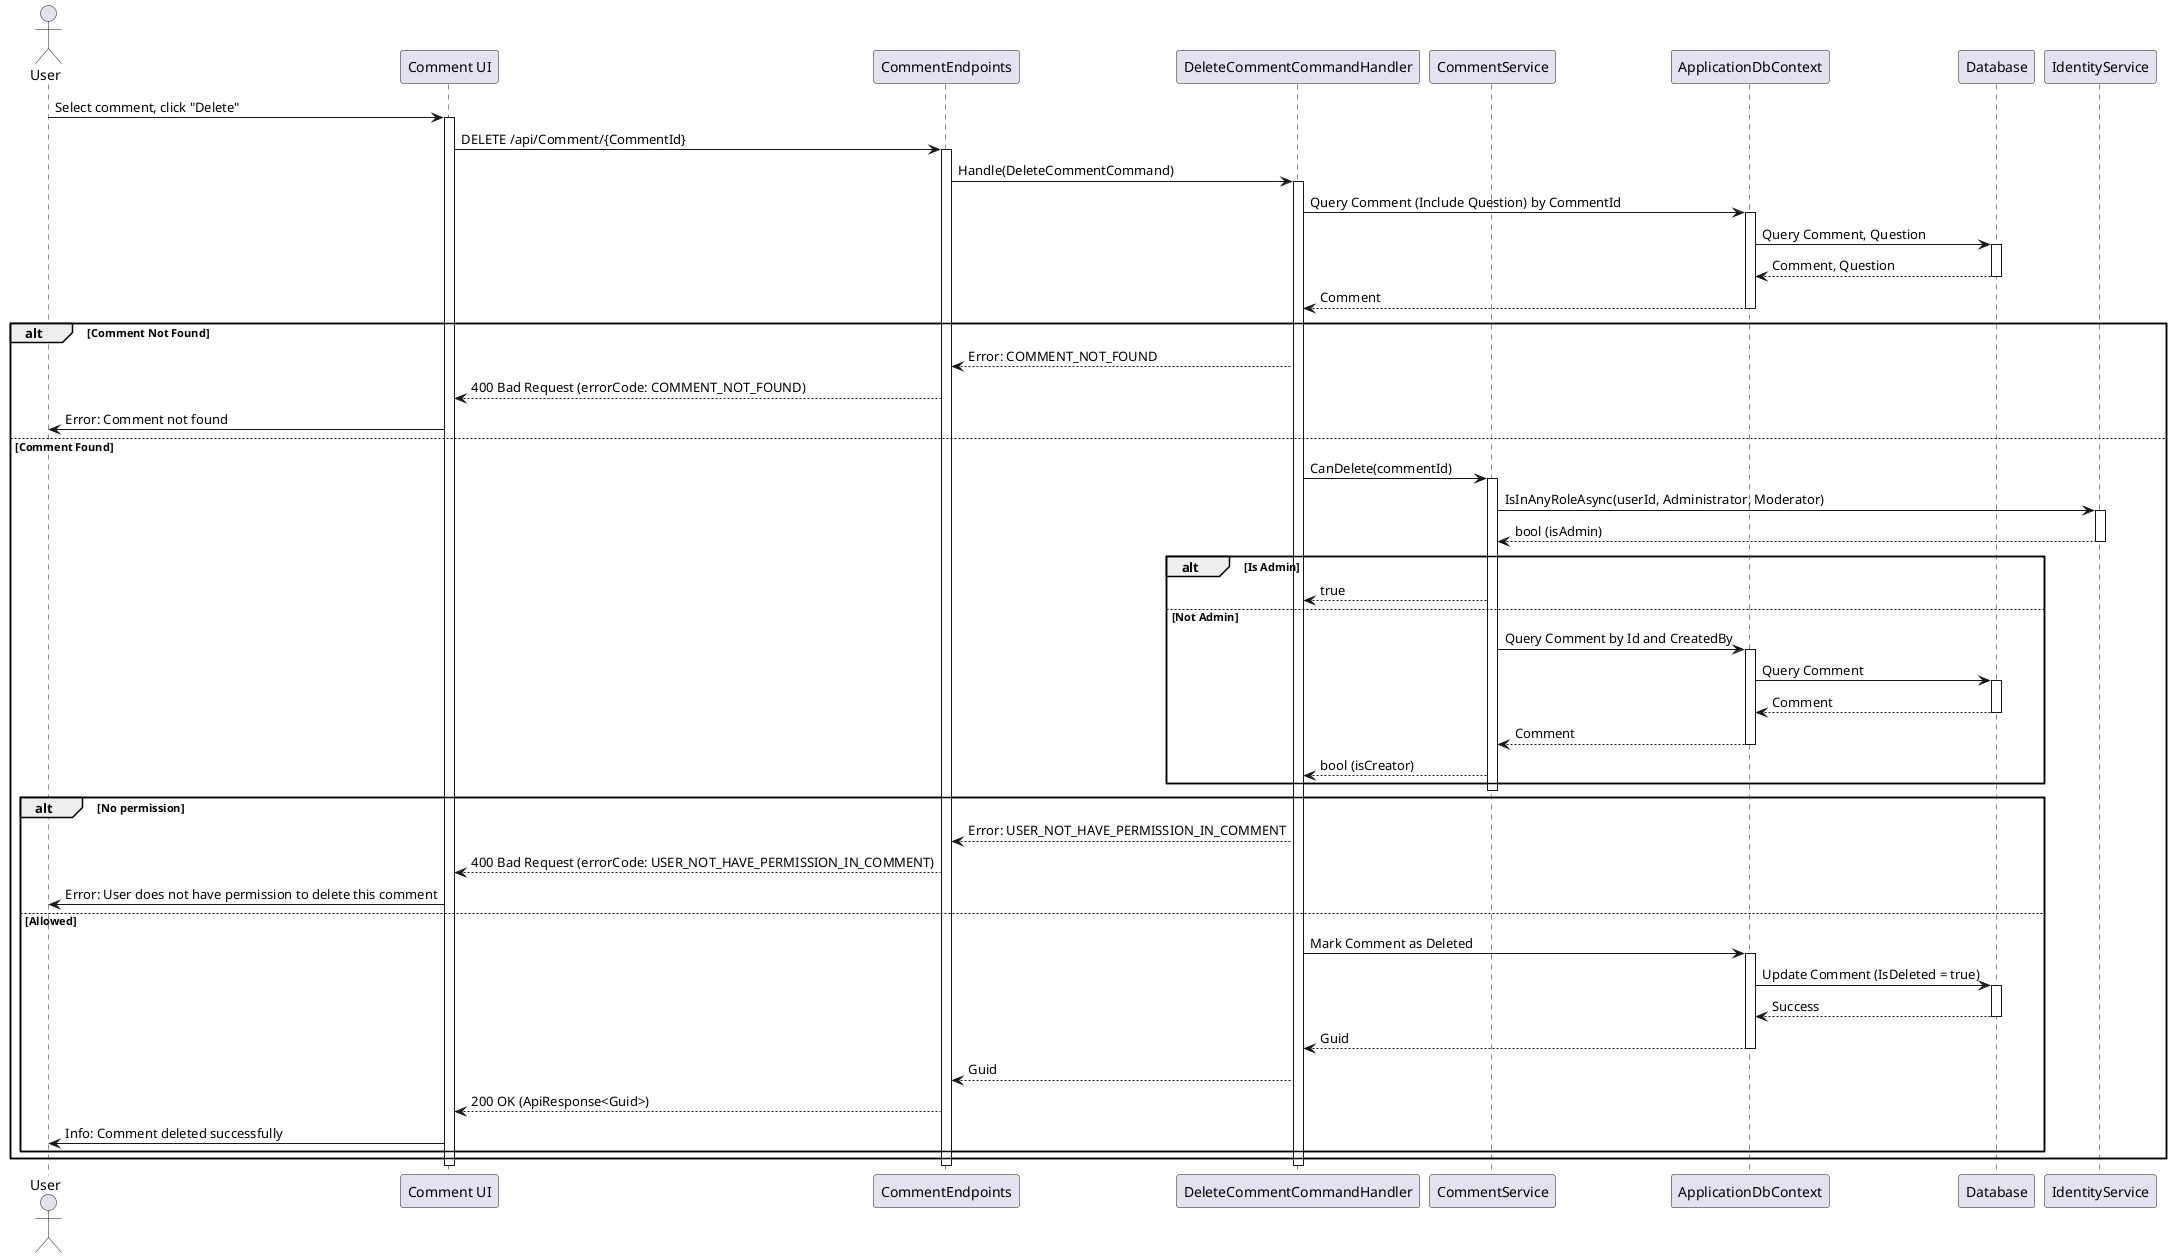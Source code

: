 @startuml
actor User
participant "Comment UI" as UI
participant CommentEndpoints
participant DeleteCommentCommandHandler as Handler
participant CommentService
participant ApplicationDbContext
participant Database
participant IdentityService

User -> UI : Select comment, click "Delete"
activate UI
UI -> CommentEndpoints : DELETE /api/Comment/{CommentId}
activate CommentEndpoints
CommentEndpoints -> Handler : Handle(DeleteCommentCommand)
activate Handler
Handler -> ApplicationDbContext : Query Comment (Include Question) by CommentId
activate ApplicationDbContext
ApplicationDbContext -> Database : Query Comment, Question
activate Database
Database --> ApplicationDbContext : Comment, Question
deactivate Database
ApplicationDbContext --> Handler : Comment
deactivate ApplicationDbContext

alt Comment Not Found
    Handler --> CommentEndpoints : Error: COMMENT_NOT_FOUND
    CommentEndpoints --> UI : 400 Bad Request (errorCode: COMMENT_NOT_FOUND)
    UI -> User : Error: Comment not found
else Comment Found
    Handler -> CommentService : CanDelete(commentId)
    activate CommentService
    CommentService -> IdentityService : IsInAnyRoleAsync(userId, Administrator, Moderator)
    activate IdentityService
    IdentityService --> CommentService : bool (isAdmin)
    deactivate IdentityService
    
    alt Is Admin
        CommentService --> Handler : true
    else Not Admin
        CommentService -> ApplicationDbContext : Query Comment by Id and CreatedBy
        activate ApplicationDbContext
        ApplicationDbContext -> Database : Query Comment
        activate Database
        Database --> ApplicationDbContext : Comment
        deactivate Database
        ApplicationDbContext --> CommentService : Comment
        deactivate ApplicationDbContext
        CommentService --> Handler : bool (isCreator)
    end
    deactivate CommentService
    
    alt No permission
        Handler --> CommentEndpoints : Error: USER_NOT_HAVE_PERMISSION_IN_COMMENT
        CommentEndpoints --> UI : 400 Bad Request (errorCode: USER_NOT_HAVE_PERMISSION_IN_COMMENT)
        UI -> User : Error: User does not have permission to delete this comment
    else Allowed
        Handler -> ApplicationDbContext : Mark Comment as Deleted
        activate ApplicationDbContext
        ApplicationDbContext -> Database : Update Comment (IsDeleted = true)
        activate Database
        Database --> ApplicationDbContext : Success
        deactivate Database
        ApplicationDbContext --> Handler : Guid
        deactivate ApplicationDbContext
        Handler --> CommentEndpoints : Guid
        CommentEndpoints --> UI : 200 OK (ApiResponse<Guid>)
        UI -> User : Info: Comment deleted successfully
    end
end

deactivate Handler
deactivate CommentEndpoints
deactivate UI
@enduml
